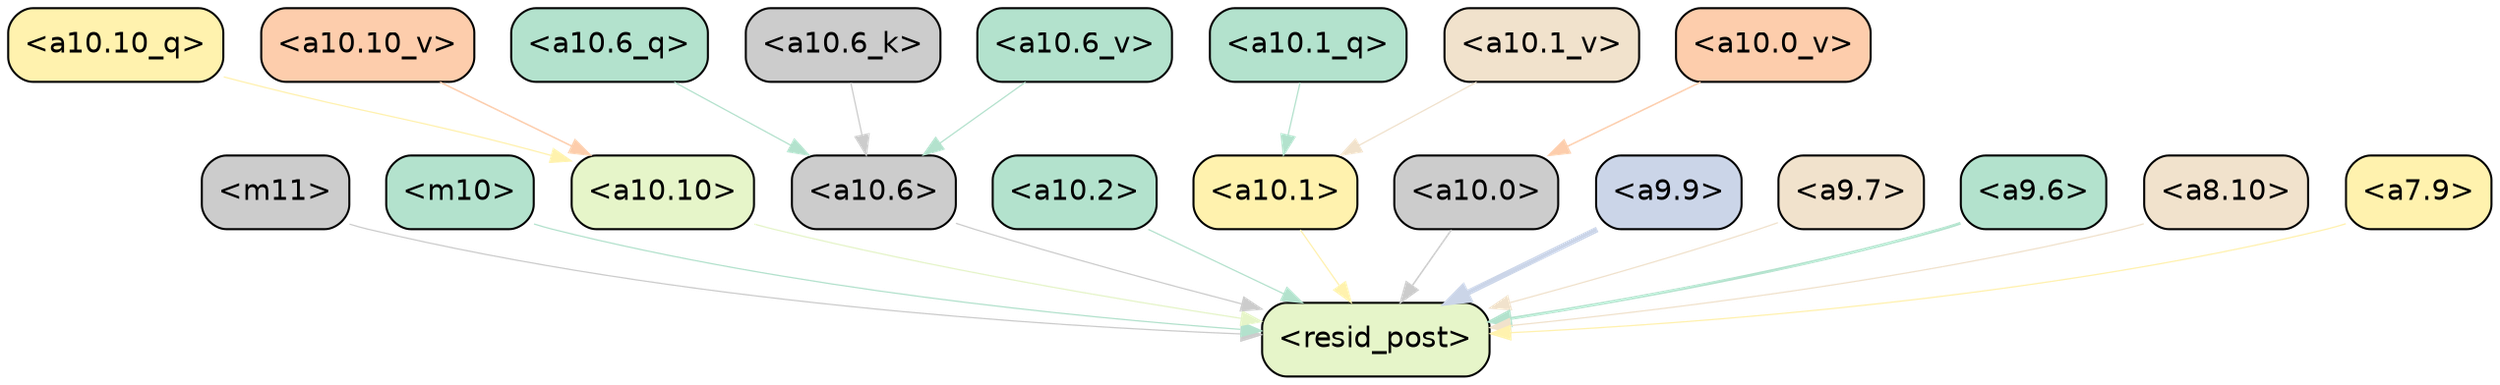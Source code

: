 strict digraph "" {
	graph [bgcolor=transparent,
		layout=dot,
		overlap=false,
		splines=true
	];
	"<m11>"	[color=black,
		fillcolor="#cccccc",
		fontname=Helvetica,
		shape=box,
		style="filled, rounded"];
	"<resid_post>"	[color=black,
		fillcolor="#e6f5c9",
		fontname=Helvetica,
		shape=box,
		style="filled, rounded"];
	"<m11>" -> "<resid_post>"	[color="#cccccc",
		penwidth=0.6];
	"<m10>"	[color=black,
		fillcolor="#b3e2cd",
		fontname=Helvetica,
		shape=box,
		style="filled, rounded"];
	"<m10>" -> "<resid_post>"	[color="#b3e2cd",
		penwidth=0.6];
	"<a10.10>"	[color=black,
		fillcolor="#e6f5c9",
		fontname=Helvetica,
		shape=box,
		style="filled, rounded"];
	"<a10.10>" -> "<resid_post>"	[color="#e6f5c9",
		penwidth=0.6];
	"<a10.6>"	[color=black,
		fillcolor="#cccccc",
		fontname=Helvetica,
		shape=box,
		style="filled, rounded"];
	"<a10.6>" -> "<resid_post>"	[color="#cccccc",
		penwidth=0.6];
	"<a10.2>"	[color=black,
		fillcolor="#b3e2cd",
		fontname=Helvetica,
		shape=box,
		style="filled, rounded"];
	"<a10.2>" -> "<resid_post>"	[color="#b3e2cd",
		penwidth=0.6];
	"<a10.1>"	[color=black,
		fillcolor="#fff2ae",
		fontname=Helvetica,
		shape=box,
		style="filled, rounded"];
	"<a10.1>" -> "<resid_post>"	[color="#fff2ae",
		penwidth=0.6];
	"<a10.0>"	[color=black,
		fillcolor="#cccccc",
		fontname=Helvetica,
		shape=box,
		style="filled, rounded"];
	"<a10.0>" -> "<resid_post>"	[color="#cccccc",
		penwidth=0.7362499237060547];
	"<a9.9>"	[color=black,
		fillcolor="#cbd5e8",
		fontname=Helvetica,
		shape=box,
		style="filled, rounded"];
	"<a9.9>" -> "<resid_post>"	[color="#cbd5e8",
		penwidth=2.76039457321167];
	"<a9.7>"	[color=black,
		fillcolor="#f1e2cc",
		fontname=Helvetica,
		shape=box,
		style="filled, rounded"];
	"<a9.7>" -> "<resid_post>"	[color="#f1e2cc",
		penwidth=0.6];
	"<a9.6>"	[color=black,
		fillcolor="#b3e2cd",
		fontname=Helvetica,
		shape=box,
		style="filled, rounded"];
	"<a9.6>" -> "<resid_post>"	[color="#b3e2cd",
		penwidth=1.3750720024108887];
	"<a8.10>"	[color=black,
		fillcolor="#f1e2cc",
		fontname=Helvetica,
		shape=box,
		style="filled, rounded"];
	"<a8.10>" -> "<resid_post>"	[color="#f1e2cc",
		penwidth=0.6];
	"<a7.9>"	[color=black,
		fillcolor="#fff2ae",
		fontname=Helvetica,
		shape=box,
		style="filled, rounded"];
	"<a7.9>" -> "<resid_post>"	[color="#fff2ae",
		penwidth=0.6];
	"<a10.10_q>"	[color=black,
		fillcolor="#fff2ae",
		fontname=Helvetica,
		shape=box,
		style="filled, rounded"];
	"<a10.10_q>" -> "<a10.10>"	[color="#fff2ae",
		penwidth=0.6];
	"<a10.6_q>"	[color=black,
		fillcolor="#b3e2cd",
		fontname=Helvetica,
		shape=box,
		style="filled, rounded"];
	"<a10.6_q>" -> "<a10.6>"	[color="#b3e2cd",
		penwidth=0.6];
	"<a10.1_q>"	[color=black,
		fillcolor="#b3e2cd",
		fontname=Helvetica,
		shape=box,
		style="filled, rounded"];
	"<a10.1_q>" -> "<a10.1>"	[color="#b3e2cd",
		penwidth=0.6];
	"<a10.6_k>"	[color=black,
		fillcolor="#cccccc",
		fontname=Helvetica,
		shape=box,
		style="filled, rounded"];
	"<a10.6_k>" -> "<a10.6>"	[color="#cccccc",
		penwidth=0.6];
	"<a10.10_v>"	[color=black,
		fillcolor="#fdcdac",
		fontname=Helvetica,
		shape=box,
		style="filled, rounded"];
	"<a10.10_v>" -> "<a10.10>"	[color="#fdcdac",
		penwidth=0.719883918762207];
	"<a10.6_v>"	[color=black,
		fillcolor="#b3e2cd",
		fontname=Helvetica,
		shape=box,
		style="filled, rounded"];
	"<a10.6_v>" -> "<a10.6>"	[color="#b3e2cd",
		penwidth=0.6];
	"<a10.1_v>"	[color=black,
		fillcolor="#f1e2cc",
		fontname=Helvetica,
		shape=box,
		style="filled, rounded"];
	"<a10.1_v>" -> "<a10.1>"	[color="#f1e2cc",
		penwidth=0.6];
	"<a10.0_v>"	[color=black,
		fillcolor="#fdcdac",
		fontname=Helvetica,
		shape=box,
		style="filled, rounded"];
	"<a10.0_v>" -> "<a10.0>"	[color="#fdcdac",
		penwidth=0.732755184173584];
}
